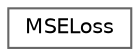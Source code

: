 digraph "Graphe hiérarchique des classes"
{
 // LATEX_PDF_SIZE
  bgcolor="transparent";
  edge [fontname=Helvetica,fontsize=10,labelfontname=Helvetica,labelfontsize=10];
  node [fontname=Helvetica,fontsize=10,shape=box,height=0.2,width=0.4];
  rankdir="LR";
  Node0 [id="Node000000",label="MSELoss",height=0.2,width=0.4,color="grey40", fillcolor="white", style="filled",URL="$classMSELoss.html",tooltip="Mean Squared Error (MSE) loss function."];
}

